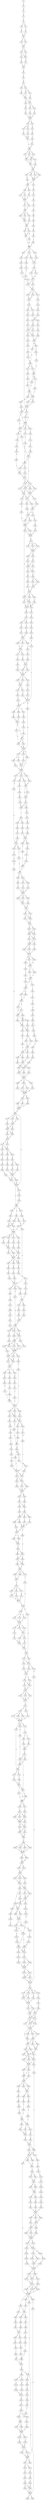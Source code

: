 strict digraph  {
	S0 -> S1 [ label = T ];
	S1 -> S2 [ label = H ];
	S2 -> S3 [ label = S ];
	S3 -> S4 [ label = S ];
	S4 -> S5 [ label = V ];
	S4 -> S6 [ label = T ];
	S5 -> S7 [ label = L ];
	S6 -> S8 [ label = S ];
	S7 -> S9 [ label = G ];
	S8 -> S9 [ label = G ];
	S9 -> S10 [ label = T ];
	S9 -> S11 [ label = G ];
	S10 -> S12 [ label = L ];
	S11 -> S12 [ label = L ];
	S12 -> S13 [ label = A ];
	S12 -> S14 [ label = S ];
	S13 -> S15 [ label = V ];
	S13 -> S16 [ label = I ];
	S14 -> S15 [ label = V ];
	S15 -> S17 [ label = A ];
	S16 -> S18 [ label = G ];
	S17 -> S19 [ label = V ];
	S18 -> S19 [ label = V ];
	S19 -> S20 [ label = P ];
	S20 -> S21 [ label = G ];
	S21 -> S22 [ label = E ];
	S22 -> S23 [ label = I ];
	S22 -> S24 [ label = L ];
	S23 -> S25 [ label = A ];
	S24 -> S26 [ label = R ];
	S24 -> S27 [ label = K ];
	S25 -> S28 [ label = G ];
	S26 -> S29 [ label = A ];
	S27 -> S28 [ label = G ];
	S28 -> S30 [ label = L ];
	S28 -> S31 [ label = Y ];
	S29 -> S31 [ label = Y ];
	S30 -> S32 [ label = W ];
	S31 -> S33 [ label = A ];
	S31 -> S34 [ label = S ];
	S32 -> S35 [ label = E ];
	S33 -> S36 [ label = L ];
	S34 -> S37 [ label = Y ];
	S35 -> S38 [ label = A ];
	S36 -> S38 [ label = A ];
	S37 -> S38 [ label = A ];
	S38 -> S39 [ label = H ];
	S38 -> S40 [ label = Y ];
	S39 -> S41 [ label = Q ];
	S39 -> S42 [ label = R ];
	S40 -> S43 [ label = K ];
	S41 -> S44 [ label = S ];
	S42 -> S45 [ label = R ];
	S43 -> S46 [ label = K ];
	S44 -> S47 [ label = H ];
	S45 -> S47 [ label = H ];
	S46 -> S48 [ label = Y ];
	S47 -> S49 [ label = G ];
	S48 -> S50 [ label = G ];
	S49 -> S51 [ label = K ];
	S49 -> S52 [ label = R ];
	S49 -> S53 [ label = G ];
	S50 -> S49 [ label = G ];
	S51 -> S54 [ label = L ];
	S52 -> S54 [ label = L ];
	S52 -> S55 [ label = D ];
	S53 -> S56 [ label = V ];
	S54 -> S57 [ label = P ];
	S55 -> S58 [ label = T ];
	S56 -> S57 [ label = P ];
	S57 -> S59 [ label = W ];
	S58 -> S59 [ label = W ];
	S59 -> S60 [ label = E ];
	S59 -> S61 [ label = H ];
	S59 -> S62 [ label = I ];
	S59 -> S63 [ label = S ];
	S60 -> S64 [ label = R ];
	S61 -> S65 [ label = K ];
	S62 -> S64 [ label = R ];
	S63 -> S64 [ label = R ];
	S64 -> S66 [ label = L ];
	S64 -> S67 [ label = I ];
	S65 -> S66 [ label = L ];
	S66 -> S68 [ label = F ];
	S66 -> S69 [ label = L ];
	S67 -> S70 [ label = A ];
	S68 -> S71 [ label = Q ];
	S68 -> S72 [ label = V ];
	S69 -> S73 [ label = E ];
	S70 -> S74 [ label = A ];
	S71 -> S75 [ label = P ];
	S72 -> S75 [ label = P ];
	S73 -> S75 [ label = P ];
	S74 -> S76 [ label = A ];
	S75 -> S77 [ label = S ];
	S75 -> S78 [ label = A ];
	S76 -> S79 [ label = V ];
	S77 -> S80 [ label = I ];
	S78 -> S80 [ label = I ];
	S79 -> S81 [ label = V ];
	S80 -> S82 [ label = D ];
	S80 -> S83 [ label = R ];
	S80 -> S84 [ label = E ];
	S81 -> S85 [ label = L ];
	S82 -> S86 [ label = M ];
	S83 -> S86 [ label = M ];
	S84 -> S87 [ label = K ];
	S85 -> S88 [ label = L ];
	S86 -> S89 [ label = A ];
	S87 -> S89 [ label = A ];
	S88 -> S90 [ label = T ];
	S89 -> S91 [ label = E ];
	S89 -> S92 [ label = R ];
	S90 -> S93 [ label = V ];
	S91 -> S94 [ label = N ];
	S92 -> S95 [ label = D ];
	S92 -> S94 [ label = N ];
	S93 -> S96 [ label = A ];
	S94 -> S97 [ label = G ];
	S95 -> S97 [ label = G ];
	S96 -> S98 [ label = V ];
	S97 -> S99 [ label = Y ];
	S97 -> S100 [ label = V ];
	S97 -> S101 [ label = F ];
	S98 -> S97 [ label = G ];
	S99 -> S102 [ label = F ];
	S100 -> S103 [ label = P ];
	S101 -> S104 [ label = V ];
	S101 -> S105 [ label = A ];
	S102 -> S106 [ label = I ];
	S103 -> S107 [ label = V ];
	S104 -> S108 [ label = F ];
	S105 -> S107 [ label = V ];
	S106 -> S109 [ label = N ];
	S107 -> S110 [ label = S ];
	S108 -> S111 [ label = Y ];
	S109 -> S112 [ label = D ];
	S110 -> S113 [ label = R ];
	S110 -> S114 [ label = S ];
	S111 -> S115 [ label = E ];
	S112 -> S116 [ label = A ];
	S113 -> S117 [ label = E ];
	S114 -> S117 [ label = E ];
	S115 -> S118 [ label = L ];
	S116 -> S119 [ label = L ];
	S117 -> S119 [ label = L ];
	S117 -> S120 [ label = F ];
	S118 -> S121 [ label = F ];
	S118 -> S122 [ label = Y ];
	S119 -> S123 [ label = A ];
	S120 -> S123 [ label = A ];
	S121 -> S124 [ label = E ];
	S121 -> S125 [ label = C ];
	S122 -> S126 [ label = G ];
	S122 -> S125 [ label = C ];
	S123 -> S127 [ label = R ];
	S123 -> S128 [ label = E ];
	S123 -> S129 [ label = T ];
	S124 -> S130 [ label = N ];
	S125 -> S131 [ label = W ];
	S125 -> S132 [ label = L ];
	S125 -> S130 [ label = N ];
	S126 -> S125 [ label = C ];
	S127 -> S133 [ label = A ];
	S128 -> S134 [ label = K ];
	S129 -> S134 [ label = K ];
	S130 -> S135 [ label = D ];
	S130 -> S136 [ label = Q ];
	S131 -> S137 [ label = P ];
	S132 -> S138 [ label = E ];
	S133 -> S139 [ label = I ];
	S134 -> S140 [ label = L ];
	S135 -> S141 [ label = D ];
	S136 -> S142 [ label = A ];
	S137 -> S143 [ label = N ];
	S138 -> S144 [ label = P ];
	S139 -> S145 [ label = D ];
	S140 -> S146 [ label = A ];
	S140 -> S147 [ label = Q ];
	S141 -> S148 [ label = G ];
	S141 -> S149 [ label = S ];
	S142 -> S150 [ label = R ];
	S143 -> S148 [ label = G ];
	S144 -> S151 [ label = D ];
	S145 -> S152 [ label = S ];
	S146 -> S153 [ label = K ];
	S147 -> S154 [ label = E ];
	S148 -> S155 [ label = S ];
	S148 -> S156 [ label = T ];
	S149 -> S157 [ label = H ];
	S149 -> S158 [ label = E ];
	S150 -> S159 [ label = D ];
	S151 -> S160 [ label = S ];
	S152 -> S161 [ label = S ];
	S153 -> S162 [ label = I ];
	S154 -> S163 [ label = D ];
	S155 -> S164 [ label = L ];
	S156 -> S165 [ label = V ];
	S157 -> S166 [ label = N ];
	S158 -> S166 [ label = N ];
	S158 -> S167 [ label = G ];
	S159 -> S168 [ label = E ];
	S160 -> S141 [ label = D ];
	S161 -> S169 [ label = Q ];
	S162 -> S170 [ label = D ];
	S163 -> S171 [ label = K ];
	S164 -> S172 [ label = K ];
	S165 -> S172 [ label = K ];
	S166 -> S173 [ label = D ];
	S166 -> S174 [ label = H ];
	S167 -> S173 [ label = D ];
	S167 -> S175 [ label = E ];
	S168 -> S165 [ label = V ];
	S169 -> S176 [ label = D ];
	S169 -> S177 [ label = E ];
	S170 -> S177 [ label = E ];
	S171 -> S178 [ label = S ];
	S172 -> S179 [ label = K ];
	S172 -> S149 [ label = S ];
	S173 -> S180 [ label = L ];
	S173 -> S181 [ label = I ];
	S174 -> S182 [ label = T ];
	S175 -> S183 [ label = V ];
	S176 -> S184 [ label = Y ];
	S177 -> S184 [ label = Y ];
	S177 -> S185 [ label = R ];
	S178 -> S186 [ label = S ];
	S179 -> S187 [ label = S ];
	S179 -> S188 [ label = A ];
	S179 -> S158 [ label = E ];
	S180 -> S189 [ label = I ];
	S181 -> S190 [ label = V ];
	S182 -> S191 [ label = A ];
	S183 -> S190 [ label = V ];
	S184 -> S192 [ label = I ];
	S185 -> S193 [ label = V ];
	S186 -> S192 [ label = I ];
	S187 -> S167 [ label = G ];
	S188 -> S167 [ label = G ];
	S189 -> S194 [ label = R ];
	S190 -> S194 [ label = R ];
	S190 -> S195 [ label = K ];
	S191 -> S196 [ label = P ];
	S192 -> S197 [ label = H ];
	S192 -> S198 [ label = L ];
	S193 -> S199 [ label = K ];
	S194 -> S200 [ label = R ];
	S194 -> S201 [ label = Y ];
	S195 -> S202 [ label = N ];
	S196 -> S203 [ label = L ];
	S196 -> S204 [ label = A ];
	S197 -> S205 [ label = N ];
	S198 -> S206 [ label = K ];
	S199 -> S207 [ label = F ];
	S200 -> S196 [ label = P ];
	S201 -> S196 [ label = P ];
	S202 -> S208 [ label = A ];
	S203 -> S209 [ label = L ];
	S204 -> S209 [ label = L ];
	S204 -> S210 [ label = V ];
	S205 -> S211 [ label = R ];
	S205 -> S212 [ label = D ];
	S206 -> S213 [ label = H ];
	S207 -> S214 [ label = K ];
	S208 -> S215 [ label = K ];
	S209 -> S216 [ label = A ];
	S210 -> S217 [ label = S ];
	S210 -> S218 [ label = D ];
	S211 -> S219 [ label = T ];
	S212 -> S220 [ label = S ];
	S213 -> S220 [ label = S ];
	S214 -> S205 [ label = N ];
	S215 -> S209 [ label = L ];
	S216 -> S221 [ label = Q ];
	S216 -> S222 [ label = R ];
	S216 -> S223 [ label = D ];
	S217 -> S224 [ label = A ];
	S218 -> S224 [ label = A ];
	S218 -> S225 [ label = H ];
	S219 -> S226 [ label = F ];
	S220 -> S227 [ label = E ];
	S220 -> S228 [ label = G ];
	S221 -> S229 [ label = T ];
	S222 -> S229 [ label = T ];
	S223 -> S229 [ label = T ];
	S224 -> S230 [ label = F ];
	S225 -> S231 [ label = W ];
	S226 -> S232 [ label = N ];
	S227 -> S233 [ label = I ];
	S228 -> S234 [ label = L ];
	S229 -> S235 [ label = M ];
	S229 -> S236 [ label = L ];
	S230 -> S237 [ label = Y ];
	S231 -> S238 [ label = N ];
	S232 -> S234 [ label = L ];
	S233 -> S239 [ label = C ];
	S234 -> S240 [ label = W ];
	S234 -> S239 [ label = C ];
	S235 -> S241 [ label = R ];
	S236 -> S242 [ label = E ];
	S237 -> S243 [ label = N ];
	S237 -> S244 [ label = T ];
	S238 -> S245 [ label = S ];
	S239 -> S246 [ label = A ];
	S239 -> S247 [ label = D ];
	S240 -> S248 [ label = P ];
	S241 -> S249 [ label = I ];
	S241 -> S250 [ label = T ];
	S242 -> S250 [ label = T ];
	S243 -> S251 [ label = G ];
	S244 -> S252 [ label = S ];
	S245 -> S253 [ label = E ];
	S246 -> S118 [ label = L ];
	S247 -> S118 [ label = L ];
	S248 -> S254 [ label = I ];
	S249 -> S255 [ label = I ];
	S250 -> S255 [ label = I ];
	S250 -> S256 [ label = V ];
	S251 -> S257 [ label = S ];
	S252 -> S258 [ label = P ];
	S253 -> S259 [ label = K ];
	S254 -> S121 [ label = F ];
	S255 -> S260 [ label = A ];
	S256 -> S261 [ label = K ];
	S257 -> S262 [ label = L ];
	S258 -> S262 [ label = L ];
	S259 -> S263 [ label = K ];
	S260 -> S264 [ label = K ];
	S260 -> S265 [ label = R ];
	S261 -> S266 [ label = N ];
	S262 -> S267 [ label = T ];
	S262 -> S268 [ label = A ];
	S262 -> S269 [ label = V ];
	S263 -> S270 [ label = E ];
	S264 -> S271 [ label = E ];
	S265 -> S271 [ label = E ];
	S266 -> S272 [ label = H ];
	S267 -> S273 [ label = D ];
	S268 -> S274 [ label = T ];
	S269 -> S273 [ label = D ];
	S270 -> S275 [ label = G ];
	S271 -> S276 [ label = G ];
	S272 -> S276 [ label = G ];
	S273 -> S277 [ label = K ];
	S273 -> S278 [ label = A ];
	S274 -> S279 [ label = L ];
	S275 -> S280 [ label = G ];
	S275 -> S281 [ label = H ];
	S276 -> S210 [ label = V ];
	S276 -> S282 [ label = E ];
	S276 -> S283 [ label = A ];
	S277 -> S284 [ label = I ];
	S278 -> S285 [ label = F ];
	S279 -> S286 [ label = L ];
	S280 -> S287 [ label = D ];
	S280 -> S288 [ label = V ];
	S280 -> S289 [ label = E ];
	S281 -> S290 [ label = D ];
	S282 -> S218 [ label = D ];
	S283 -> S291 [ label = E ];
	S284 -> S292 [ label = I ];
	S285 -> S293 [ label = V ];
	S286 -> S293 [ label = V ];
	S287 -> S294 [ label = N ];
	S288 -> S295 [ label = L ];
	S289 -> S296 [ label = V ];
	S290 -> S297 [ label = L ];
	S290 -> S298 [ label = H ];
	S290 -> S299 [ label = F ];
	S291 -> S224 [ label = A ];
	S292 -> S300 [ label = N ];
	S293 -> S301 [ label = E ];
	S293 -> S302 [ label = H ];
	S294 -> S303 [ label = I ];
	S295 -> S304 [ label = S ];
	S296 -> S304 [ label = S ];
	S297 -> S305 [ label = W ];
	S297 -> S306 [ label = R ];
	S298 -> S307 [ label = Y ];
	S299 -> S308 [ label = A ];
	S300 -> S309 [ label = D ];
	S301 -> S309 [ label = D ];
	S302 -> S309 [ label = D ];
	S303 -> S310 [ label = I ];
	S304 -> S311 [ label = L ];
	S304 -> S312 [ label = A ];
	S305 -> S313 [ label = N ];
	S306 -> S314 [ label = S ];
	S307 -> S315 [ label = K ];
	S307 -> S316 [ label = H ];
	S307 -> S317 [ label = H ];
	S308 -> S313 [ label = N ];
	S309 -> S318 [ label = L ];
	S309 -> S319 [ label = V ];
	S309 -> S320 [ label = I ];
	S310 -> S321 [ label = T ];
	S311 -> S322 [ label = E ];
	S312 -> S322 [ label = E ];
	S312 -> S323 [ label = A ];
	S313 -> S307 [ label = Y ];
	S314 -> S307 [ label = Y ];
	S315 -> S324 [ label = P ];
	S315 -> S325 [ label = V ];
	S316 -> S326 [ label = A ];
	S317 -> S327 [ label = D ];
	S318 -> S328 [ label = N ];
	S319 -> S329 [ label = R ];
	S320 -> S328 [ label = N ];
	S321 -> S312 [ label = A ];
	S322 -> S290 [ label = D ];
	S323 -> S290 [ label = D ];
	S324 -> S330 [ label = E ];
	S325 -> S331 [ label = K ];
	S326 -> S330 [ label = E ];
	S327 -> S332 [ label = E ];
	S328 -> S333 [ label = E ];
	S328 -> S334 [ label = F ];
	S329 -> S335 [ label = A ];
	S330 -> S336 [ label = V ];
	S330 -> S337 [ label = I ];
	S331 -> S338 [ label = E ];
	S332 -> S339 [ label = G ];
	S333 -> S340 [ label = G ];
	S334 -> S341 [ label = N ];
	S335 -> S342 [ label = K ];
	S336 -> S343 [ label = K ];
	S337 -> S336 [ label = V ];
	S338 -> S344 [ label = R ];
	S339 -> S345 [ label = K ];
	S339 -> S346 [ label = D ];
	S340 -> S347 [ label = F ];
	S341 -> S275 [ label = G ];
	S342 -> S275 [ label = G ];
	S343 -> S348 [ label = P ];
	S343 -> S349 [ label = P ];
	S344 -> S350 [ label = T ];
	S345 -> S351 [ label = Y ];
	S346 -> S352 [ label = H ];
	S347 -> S280 [ label = G ];
	S348 -> S353 [ label = A ];
	S349 -> S354 [ label = L ];
	S350 -> S349 [ label = P ];
	S351 -> S355 [ label = T ];
	S352 -> S356 [ label = H ];
	S353 -> S357 [ label = I ];
	S354 -> S358 [ label = I ];
	S354 -> S359 [ label = K ];
	S355 -> S360 [ label = V ];
	S355 -> S361 [ label = L ];
	S356 -> S362 [ label = H ];
	S357 -> S363 [ label = N ];
	S358 -> S364 [ label = F ];
	S359 -> S365 [ label = V ];
	S360 -> S366 [ label = F ];
	S361 -> S367 [ label = V ];
	S361 -> S368 [ label = I ];
	S362 -> S369 [ label = E ];
	S363 -> S370 [ label = I ];
	S364 -> S371 [ label = P ];
	S365 -> S372 [ label = A ];
	S366 -> S373 [ label = S ];
	S367 -> S374 [ label = T ];
	S368 -> S375 [ label = V ];
	S369 -> S376 [ label = A ];
	S369 -> S377 [ label = V ];
	S369 -> S378 [ label = D ];
	S369 -> S379 [ label = S ];
	S370 -> S380 [ label = T ];
	S371 -> S381 [ label = V ];
	S372 -> S382 [ label = L ];
	S373 -> S383 [ label = P ];
	S374 -> S383 [ label = P ];
	S375 -> S383 [ label = P ];
	S376 -> S384 [ label = F ];
	S377 -> S385 [ label = L ];
	S378 -> S386 [ label = P ];
	S378 -> S387 [ label = E ];
	S379 -> S384 [ label = F ];
	S380 -> S382 [ label = L ];
	S381 -> S339 [ label = G ];
	S382 -> S388 [ label = D ];
	S382 -> S389 [ label = A ];
	S383 -> S390 [ label = G ];
	S383 -> S391 [ label = A ];
	S383 -> S392 [ label = P ];
	S384 -> S393 [ label = R ];
	S384 -> S394 [ label = K ];
	S385 -> S394 [ label = K ];
	S386 -> S395 [ label = R ];
	S386 -> S396 [ label = E ];
	S386 -> S397 [ label = D ];
	S387 -> S398 [ label = E ];
	S388 -> S399 [ label = N ];
	S389 -> S400 [ label = N ];
	S390 -> S401 [ label = P ];
	S391 -> S401 [ label = P ];
	S392 -> S402 [ label = L ];
	S393 -> S403 [ label = F ];
	S394 -> S403 [ label = F ];
	S394 -> S404 [ label = H ];
	S395 -> S405 [ label = N ];
	S396 -> S406 [ label = F ];
	S396 -> S407 [ label = H ];
	S397 -> S408 [ label = F ];
	S398 -> S409 [ label = S ];
	S399 -> S410 [ label = L ];
	S400 -> S411 [ label = S ];
	S401 -> S412 [ label = P ];
	S402 -> S412 [ label = P ];
	S403 -> S413 [ label = A ];
	S404 -> S413 [ label = A ];
	S405 -> S414 [ label = N ];
	S406 -> S415 [ label = E ];
	S407 -> S416 [ label = H ];
	S408 -> S417 [ label = A ];
	S409 -> S386 [ label = P ];
	S410 -> S355 [ label = T ];
	S411 -> S418 [ label = G ];
	S412 -> S419 [ label = G ];
	S412 -> S420 [ label = S ];
	S413 -> S421 [ label = F ];
	S413 -> S422 [ label = Y ];
	S414 -> S423 [ label = P ];
	S414 -> S415 [ label = E ];
	S415 -> S424 [ label = N ];
	S416 -> S425 [ label = S ];
	S417 -> S426 [ label = R ];
	S418 -> S410 [ label = L ];
	S419 -> S427 [ label = S ];
	S419 -> S428 [ label = G ];
	S420 -> S428 [ label = G ];
	S421 -> S429 [ label = A ];
	S421 -> S430 [ label = G ];
	S422 -> S429 [ label = A ];
	S423 -> S424 [ label = N ];
	S424 -> S431 [ label = V ];
	S424 -> S432 [ label = I ];
	S424 -> S433 [ label = M ];
	S424 -> S434 [ label = A ];
	S425 -> S435 [ label = P ];
	S425 -> S436 [ label = H ];
	S425 -> S437 [ label = Q ];
	S426 -> S424 [ label = N ];
	S427 -> S438 [ label = G ];
	S428 -> S438 [ label = G ];
	S429 -> S439 [ label = K ];
	S429 -> S440 [ label = Q ];
	S430 -> S441 [ label = H ];
	S431 -> S442 [ label = T ];
	S432 -> S443 [ label = M ];
	S433 -> S444 [ label = A ];
	S434 -> S445 [ label = N ];
	S435 -> S446 [ label = A ];
	S436 -> S447 [ label = S ];
	S437 -> S448 [ label = S ];
	S438 -> S449 [ label = P ];
	S438 -> S450 [ label = A ];
	S439 -> S451 [ label = R ];
	S440 -> S452 [ label = H ];
	S441 -> S453 [ label = A ];
	S442 -> S454 [ label = K ];
	S443 -> S455 [ label = E ];
	S444 -> S456 [ label = Q ];
	S445 -> S456 [ label = Q ];
	S446 -> S457 [ label = Y ];
	S447 -> S458 [ label = R ];
	S448 -> S459 [ label = G ];
	S449 -> S460 [ label = V ];
	S449 -> S461 [ label = I ];
	S450 -> S460 [ label = V ];
	S450 -> S461 [ label = I ];
	S451 -> S462 [ label = T ];
	S451 -> S463 [ label = S ];
	S452 -> S464 [ label = R ];
	S453 -> S465 [ label = A ];
	S454 -> S466 [ label = L ];
	S455 -> S466 [ label = L ];
	S456 -> S467 [ label = K ];
	S456 -> S468 [ label = A ];
	S457 -> S469 [ label = A ];
	S457 -> S470 [ label = G ];
	S458 -> S471 [ label = L ];
	S458 -> S472 [ label = R ];
	S458 -> S473 [ label = E ];
	S459 -> S474 [ label = I ];
	S460 -> S475 [ label = L ];
	S460 -> S476 [ label = M ];
	S461 -> S475 [ label = L ];
	S462 -> S477 [ label = D ];
	S463 -> S478 [ label = N ];
	S464 -> S479 [ label = E ];
	S465 -> S480 [ label = H ];
	S466 -> S481 [ label = V ];
	S466 -> S482 [ label = A ];
	S467 -> S481 [ label = V ];
	S468 -> S481 [ label = V ];
	S469 -> S483 [ label = D ];
	S470 -> S484 [ label = E ];
	S471 -> S485 [ label = K ];
	S472 -> S486 [ label = L ];
	S472 -> S485 [ label = K ];
	S473 -> S487 [ label = G ];
	S474 -> S488 [ label = L ];
	S475 -> S489 [ label = S ];
	S475 -> S490 [ label = T ];
	S476 -> S489 [ label = S ];
	S477 -> S491 [ label = L ];
	S478 -> S491 [ label = L ];
	S479 -> S491 [ label = L ];
	S480 -> S492 [ label = F ];
	S481 -> S493 [ label = K ];
	S481 -> S494 [ label = Q ];
	S481 -> S495 [ label = T ];
	S482 -> S493 [ label = K ];
	S483 -> S496 [ label = D ];
	S484 -> S497 [ label = K ];
	S485 -> S498 [ label = I ];
	S485 -> S499 [ label = V ];
	S486 -> S498 [ label = I ];
	S487 -> S500 [ label = T ];
	S488 -> S501 [ label = N ];
	S489 -> S502 [ label = L ];
	S489 -> S503 [ label = I ];
	S490 -> S504 [ label = S ];
	S491 -> S505 [ label = A ];
	S491 -> S506 [ label = G ];
	S492 -> S506 [ label = G ];
	S493 -> S507 [ label = N ];
	S494 -> S508 [ label = E ];
	S495 -> S509 [ label = D ];
	S496 -> S510 [ label = L ];
	S497 -> S510 [ label = L ];
	S498 -> S511 [ label = N ];
	S498 -> S512 [ label = S ];
	S498 -> S513 [ label = Q ];
	S499 -> S514 [ label = L ];
	S500 -> S515 [ label = D ];
	S501 -> S516 [ label = I ];
	S502 -> S517 [ label = I ];
	S503 -> S517 [ label = I ];
	S504 -> S517 [ label = I ];
	S505 -> S378 [ label = D ];
	S506 -> S378 [ label = D ];
	S507 -> S518 [ label = M ];
	S508 -> S519 [ label = L ];
	S509 -> S520 [ label = T ];
	S510 -> S458 [ label = R ];
	S511 -> S521 [ label = D ];
	S512 -> S521 [ label = D ];
	S513 -> S522 [ label = H ];
	S514 -> S521 [ label = D ];
	S515 -> S521 [ label = D ];
	S516 -> S523 [ label = T ];
	S517 -> S524 [ label = L ];
	S517 -> S525 [ label = V ];
	S517 -> S526 [ label = M ];
	S518 -> S527 [ label = T ];
	S519 -> S528 [ label = M ];
	S520 -> S529 [ label = L ];
	S521 -> S530 [ label = D ];
	S521 -> S531 [ label = E ];
	S521 -> S532 [ label = S ];
	S522 -> S530 [ label = D ];
	S523 -> S472 [ label = R ];
	S524 -> S533 [ label = N ];
	S525 -> S533 [ label = N ];
	S526 -> S534 [ label = L ];
	S527 -> S535 [ label = A ];
	S528 -> S425 [ label = S ];
	S529 -> S425 [ label = S ];
	S530 -> S536 [ label = H ];
	S530 -> S537 [ label = R ];
	S531 -> S536 [ label = H ];
	S532 -> S538 [ label = G ];
	S533 -> S539 [ label = I ];
	S533 -> S540 [ label = A ];
	S534 -> S541 [ label = V ];
	S535 -> S542 [ label = D ];
	S536 -> S543 [ label = T ];
	S537 -> S543 [ label = T ];
	S538 -> S544 [ label = E ];
	S539 -> S545 [ label = L ];
	S540 -> S545 [ label = L ];
	S541 -> S546 [ label = M ];
	S542 -> S547 [ label = W ];
	S543 -> S548 [ label = W ];
	S543 -> S549 [ label = H ];
	S543 -> S550 [ label = F ];
	S544 -> S551 [ label = Y ];
	S545 -> S552 [ label = D ];
	S545 -> S553 [ label = S ];
	S546 -> S552 [ label = D ];
	S547 -> S457 [ label = Y ];
	S548 -> S554 [ label = P ];
	S549 -> S555 [ label = E ];
	S550 -> S556 [ label = T ];
	S551 -> S557 [ label = G ];
	S551 -> S558 [ label = T ];
	S551 -> S559 [ label = E ];
	S552 -> S560 [ label = G ];
	S552 -> S561 [ label = S ];
	S553 -> S562 [ label = A ];
	S554 -> S563 [ label = V ];
	S555 -> S564 [ label = R ];
	S556 -> S565 [ label = D ];
	S557 -> S566 [ label = P ];
	S557 -> S567 [ label = A ];
	S558 -> S566 [ label = P ];
	S559 -> S568 [ label = H ];
	S560 -> S569 [ label = Y ];
	S561 -> S569 [ label = Y ];
	S562 -> S570 [ label = F ];
	S563 -> S571 [ label = D ];
	S564 -> S572 [ label = S ];
	S565 -> S573 [ label = T ];
	S566 -> S574 [ label = D ];
	S566 -> S575 [ label = T ];
	S567 -> S576 [ label = A ];
	S568 -> S574 [ label = D ];
	S569 -> S577 [ label = N ];
	S569 -> S578 [ label = D ];
	S570 -> S579 [ label = H ];
	S571 -> S580 [ label = Y ];
	S572 -> S581 [ label = F ];
	S573 -> S582 [ label = I ];
	S574 -> S583 [ label = W ];
	S574 -> S584 [ label = H ];
	S575 -> S585 [ label = E ];
	S576 -> S586 [ label = E ];
	S577 -> S587 [ label = F ];
	S577 -> S588 [ label = I ];
	S578 -> S587 [ label = F ];
	S579 -> S589 [ label = M ];
	S580 -> S551 [ label = Y ];
	S581 -> S551 [ label = Y ];
	S582 -> S580 [ label = Y ];
	S583 -> S590 [ label = S ];
	S584 -> S591 [ label = H ];
	S585 -> S592 [ label = P ];
	S586 -> S593 [ label = H ];
	S587 -> S594 [ label = S ];
	S587 -> S595 [ label = I ];
	S588 -> S596 [ label = N ];
	S589 -> S597 [ label = Q ];
	S590 -> S598 [ label = V ];
	S591 -> S599 [ label = H ];
	S592 -> S600 [ label = D ];
	S593 -> S601 [ label = N ];
	S594 -> S602 [ label = S ];
	S595 -> S603 [ label = P ];
	S596 -> S603 [ label = P ];
	S597 -> S604 [ label = R ];
	S598 -> S592 [ label = P ];
	S599 -> S605 [ label = S ];
	S600 -> S606 [ label = D ];
	S600 -> S607 [ label = K ];
	S601 -> S608 [ label = S ];
	S602 -> S609 [ label = E ];
	S603 -> S609 [ label = E ];
	S603 -> S610 [ label = Q ];
	S604 -> S611 [ label = R ];
	S605 -> S612 [ label = G ];
	S605 -> S613 [ label = S ];
	S606 -> S605 [ label = S ];
	S607 -> S614 [ label = P ];
	S608 -> S615 [ label = N ];
	S609 -> S616 [ label = S ];
	S610 -> S617 [ label = L ];
	S611 -> S618 [ label = E ];
	S612 -> S619 [ label = T ];
	S613 -> S620 [ label = M ];
	S613 -> S619 [ label = T ];
	S614 -> S621 [ label = H ];
	S615 -> S622 [ label = T ];
	S616 -> S623 [ label = I ];
	S616 -> S624 [ label = L ];
	S617 -> S625 [ label = F ];
	S618 -> S626 [ label = M ];
	S619 -> S627 [ label = A ];
	S619 -> S628 [ label = S ];
	S620 -> S629 [ label = Y ];
	S621 -> S630 [ label = Y ];
	S622 -> S631 [ label = H ];
	S623 -> S632 [ label = S ];
	S624 -> S632 [ label = S ];
	S625 -> S633 [ label = K ];
	S626 -> S634 [ label = Q ];
	S627 -> S635 [ label = H ];
	S628 -> S635 [ label = H ];
	S629 -> S635 [ label = H ];
	S630 -> S612 [ label = G ];
	S631 -> S636 [ label = T ];
	S632 -> S637 [ label = E ];
	S632 -> S633 [ label = K ];
	S633 -> S638 [ label = N ];
	S633 -> S639 [ label = S ];
	S634 -> S640 [ label = D ];
	S635 -> S641 [ label = L ];
	S635 -> S642 [ label = H ];
	S636 -> S605 [ label = S ];
	S637 -> S643 [ label = K ];
	S638 -> S644 [ label = K ];
	S639 -> S645 [ label = N ];
	S640 -> S646 [ label = T ];
	S641 -> S647 [ label = S ];
	S642 -> S648 [ label = G ];
	S643 -> S645 [ label = N ];
	S644 -> S649 [ label = R ];
	S645 -> S650 [ label = K ];
	S645 -> S651 [ label = N ];
	S646 -> S652 [ label = E ];
	S647 -> S653 [ label = L ];
	S647 -> S654 [ label = V ];
	S648 -> S654 [ label = V ];
	S649 -> S655 [ label = V ];
	S649 -> S656 [ label = A ];
	S650 -> S655 [ label = V ];
	S651 -> S657 [ label = S ];
	S652 -> S658 [ label = G ];
	S653 -> S659 [ label = V ];
	S654 -> S660 [ label = L ];
	S655 -> S661 [ label = L ];
	S656 -> S661 [ label = L ];
	S657 -> S661 [ label = L ];
	S658 -> S649 [ label = R ];
	S659 -> S662 [ label = A ];
	S660 -> S662 [ label = A ];
	S660 -> S663 [ label = I ];
	S660 -> S664 [ label = S ];
	S661 -> S665 [ label = T ];
	S661 -> S666 [ label = D ];
	S661 -> S667 [ label = Y ];
	S662 -> S668 [ label = S ];
	S662 -> S669 [ label = E ];
	S663 -> S670 [ label = T ];
	S664 -> S671 [ label = P ];
	S665 -> S672 [ label = Y ];
	S665 -> S673 [ label = I ];
	S666 -> S674 [ label = F ];
	S667 -> S675 [ label = W ];
	S668 -> S676 [ label = N ];
	S669 -> S677 [ label = D ];
	S670 -> S677 [ label = D ];
	S671 -> S677 [ label = D ];
	S672 -> S678 [ label = H ];
	S673 -> S678 [ label = H ];
	S674 -> S678 [ label = H ];
	S675 -> S678 [ label = H ];
	S676 -> S679 [ label = G ];
	S677 -> S679 [ label = G ];
	S677 -> S680 [ label = S ];
	S678 -> S681 [ label = R ];
	S678 -> S682 [ label = H ];
	S679 -> S683 [ label = D ];
	S679 -> S684 [ label = G ];
	S680 -> S685 [ label = A ];
	S681 -> S686 [ label = I ];
	S681 -> S687 [ label = T ];
	S682 -> S688 [ label = M ];
	S683 -> S689 [ label = A ];
	S684 -> S689 [ label = A ];
	S685 -> S690 [ label = L ];
	S685 -> S691 [ label = V ];
	S686 -> S692 [ label = V ];
	S687 -> S692 [ label = V ];
	S688 -> S692 [ label = V ];
	S689 -> S693 [ label = V ];
	S690 -> S694 [ label = T ];
	S691 -> S694 [ label = T ];
	S691 -> S695 [ label = C ];
	S692 -> S369 [ label = E ];
	S693 -> S685 [ label = A ];
	S693 -> S696 [ label = S ];
	S694 -> S697 [ label = S ];
	S695 -> S697 [ label = S ];
	S696 -> S691 [ label = V ];
	S697 -> S698 [ label = T ];
	S697 -> S699 [ label = S ];
	S697 -> S700 [ label = E ];
	S698 -> S701 [ label = I ];
	S699 -> S701 [ label = I ];
	S700 -> S702 [ label = V ];
	S701 -> S703 [ label = N ];
	S702 -> S704 [ label = G ];
	S703 -> S705 [ label = L ];
	S703 -> S706 [ label = F ];
	S703 -> S707 [ label = Y ];
	S704 -> S708 [ label = S ];
	S704 -> S709 [ label = R ];
	S705 -> S710 [ label = F ];
	S705 -> S711 [ label = Y ];
	S706 -> S711 [ label = Y ];
	S707 -> S712 [ label = H ];
	S708 -> S713 [ label = K ];
	S708 -> S714 [ label = Q ];
	S708 -> S715 [ label = F ];
	S709 -> S716 [ label = G ];
	S710 -> S717 [ label = F ];
	S711 -> S717 [ label = F ];
	S712 -> S717 [ label = F ];
	S713 -> S718 [ label = V ];
	S714 -> S718 [ label = V ];
	S715 -> S718 [ label = V ];
	S716 -> S719 [ label = I ];
	S716 -> S720 [ label = V ];
	S717 -> S704 [ label = G ];
	S718 -> S721 [ label = R ];
	S718 -> S722 [ label = V ];
	S718 -> S723 [ label = F ];
	S719 -> S724 [ label = L ];
	S719 -> S725 [ label = I ];
	S720 -> S724 [ label = L ];
	S721 -> S726 [ label = G ];
	S722 -> S727 [ label = S ];
	S723 -> S727 [ label = S ];
	S724 -> S728 [ label = F ];
	S724 -> S729 [ label = V ];
	S725 -> S730 [ label = L ];
	S726 -> S731 [ label = R ];
	S727 -> S732 [ label = N ];
	S727 -> S733 [ label = S ];
	S728 -> S734 [ label = N ];
	S729 -> S735 [ label = D ];
	S730 -> S734 [ label = N ];
	S731 -> S736 [ label = S ];
	S732 -> S737 [ label = R ];
	S733 -> S736 [ label = S ];
	S734 -> S738 [ label = N ];
	S734 -> S739 [ label = D ];
	S735 -> S740 [ label = G ];
	S736 -> S741 [ label = T ];
	S737 -> S741 [ label = T ];
	S738 -> S742 [ label = Q ];
	S738 -> S743 [ label = E ];
	S739 -> S742 [ label = Q ];
	S740 -> S744 [ label = G ];
	S741 -> S716 [ label = G ];
	S742 -> S745 [ label = M ];
	S743 -> S745 [ label = M ];
	S744 -> S746 [ label = T ];
	S744 -> S747 [ label = S ];
	S744 -> S748 [ label = N ];
	S744 -> S749 [ label = K ];
	S745 -> S750 [ label = D ];
	S745 -> S751 [ label = S ];
	S745 -> S752 [ label = G ];
	S746 -> S753 [ label = I ];
	S746 -> S754 [ label = K ];
	S747 -> S754 [ label = K ];
	S748 -> S755 [ label = V ];
	S749 -> S756 [ label = H ];
	S750 -> S757 [ label = D ];
	S751 -> S757 [ label = D ];
	S752 -> S757 [ label = D ];
	S753 -> S758 [ label = I ];
	S754 -> S758 [ label = I ];
	S755 -> S759 [ label = V ];
	S756 -> S758 [ label = I ];
	S757 -> S760 [ label = F ];
	S758 -> S761 [ label = T ];
	S758 -> S762 [ label = P ];
	S759 -> S763 [ label = D ];
	S760 -> S764 [ label = S ];
	S760 -> S765 [ label = T ];
	S761 -> S766 [ label = T ];
	S761 -> S767 [ label = A ];
	S762 -> S766 [ label = T ];
	S763 -> S767 [ label = A ];
	S764 -> S768 [ label = A ];
	S764 -> S769 [ label = S ];
	S764 -> S770 [ label = C ];
	S765 -> S771 [ label = T ];
	S766 -> S772 [ label = A ];
	S766 -> S773 [ label = G ];
	S767 -> S772 [ label = A ];
	S767 -> S773 [ label = G ];
	S768 -> S774 [ label = P ];
	S769 -> S774 [ label = P ];
	S770 -> S774 [ label = P ];
	S771 -> S774 [ label = P ];
	S772 -> S775 [ label = T ];
	S772 -> S776 [ label = I ];
	S772 -> S777 [ label = V ];
	S773 -> S775 [ label = T ];
	S773 -> S776 [ label = I ];
	S774 -> S778 [ label = N ];
	S774 -> S779 [ label = Q ];
	S774 -> S780 [ label = G ];
	S775 -> S781 [ label = A ];
	S776 -> S781 [ label = A ];
	S777 -> S781 [ label = A ];
	S778 -> S782 [ label = I ];
	S779 -> S783 [ label = P ];
	S780 -> S784 [ label = M ];
	S781 -> S785 [ label = L ];
	S781 -> S786 [ label = Q ];
	S781 -> S787 [ label = S ];
	S781 -> S788 [ label = I ];
	S782 -> S789 [ label = S ];
	S782 -> S790 [ label = T ];
	S783 -> S791 [ label = P ];
	S783 -> S792 [ label = G ];
	S784 -> S793 [ label = G ];
	S785 -> S794 [ label = V ];
	S786 -> S794 [ label = V ];
	S787 -> S795 [ label = L ];
	S788 -> S787 [ label = S ];
	S789 -> S796 [ label = S ];
	S790 -> S797 [ label = N ];
	S791 -> S798 [ label = S ];
	S792 -> S799 [ label = K ];
	S793 -> S800 [ label = V ];
	S793 -> S801 [ label = A ];
	S794 -> S802 [ label = V ];
	S794 -> S803 [ label = A ];
	S794 -> S795 [ label = L ];
	S795 -> S804 [ label = A ];
	S795 -> S805 [ label = L ];
	S796 -> S806 [ label = A ];
	S797 -> S806 [ label = A ];
	S798 -> S807 [ label = P ];
	S799 -> S807 [ label = P ];
	S800 -> S783 [ label = P ];
	S801 -> S808 [ label = N ];
	S801 -> S809 [ label = F ];
	S802 -> S810 [ label = M ];
	S803 -> S810 [ label = M ];
	S804 -> S811 [ label = N ];
	S805 -> S812 [ label = C ];
	S805 -> S813 [ label = E ];
	S806 -> S814 [ label = F ];
	S807 -> S801 [ label = A ];
	S807 -> S815 [ label = S ];
	S808 -> S816 [ label = F ];
	S808 -> S817 [ label = M ];
	S809 -> S808 [ label = N ];
	S810 -> S811 [ label = N ];
	S811 -> S818 [ label = S ];
	S811 -> S819 [ label = V ];
	S812 -> S820 [ label = L ];
	S813 -> S820 [ label = L ];
	S814 -> S821 [ label = D ];
	S814 -> S793 [ label = G ];
	S815 -> S808 [ label = N ];
	S816 -> S822 [ label = I ];
	S817 -> S823 [ label = V ];
	S818 -> S824 [ label = L ];
	S819 -> S824 [ label = L ];
	S820 -> S825 [ label = G ];
	S820 -> S824 [ label = L ];
	S821 -> S800 [ label = V ];
	S822 -> S826 [ label = Q ];
	S822 -> S827 [ label = Y ];
	S822 -> S828 [ label = E ];
	S823 -> S828 [ label = E ];
	S824 -> S829 [ label = W ];
	S824 -> S830 [ label = Y ];
	S825 -> S831 [ label = V ];
	S826 -> S832 [ label = P ];
	S827 -> S832 [ label = P ];
	S828 -> S832 [ label = P ];
	S828 -> S833 [ label = A ];
	S829 -> S834 [ label = F ];
	S829 -> S835 [ label = L ];
	S830 -> S834 [ label = F ];
	S831 -> S836 [ label = V ];
	S832 -> S837 [ label = G ];
	S832 -> S838 [ label = W ];
	S833 -> S837 [ label = G ];
	S834 -> S839 [ label = G ];
	S835 -> S839 [ label = G ];
	S836 -> S840 [ label = H ];
	S837 -> S841 [ label = N ];
	S837 -> S842 [ label = K ];
	S838 -> S842 [ label = K ];
	S839 -> S843 [ label = F ];
	S839 -> S844 [ label = Y ];
	S839 -> S845 [ label = T ];
	S840 -> S846 [ label = D ];
	S840 -> S847 [ label = P ];
	S840 -> S848 [ label = N ];
	S841 -> S849 [ label = R ];
	S842 -> S849 [ label = R ];
	S843 -> S850 [ label = D ];
	S844 -> S850 [ label = D ];
	S845 -> S851 [ label = S ];
	S846 -> S852 [ label = Q ];
	S847 -> S853 [ label = H ];
	S848 -> S852 [ label = Q ];
	S849 -> S854 [ label = P ];
	S850 -> S855 [ label = V ];
	S850 -> S856 [ label = L ];
	S851 -> S857 [ label = D ];
	S852 -> S858 [ label = L ];
	S853 -> S859 [ label = A ];
	S853 -> S860 [ label = V ];
	S853 -> S861 [ label = T ];
	S853 -> S862 [ label = N ];
	S854 -> S863 [ label = F ];
	S854 -> S864 [ label = L ];
	S854 -> S865 [ label = I ];
	S854 -> S866 [ label = Q ];
	S855 -> S867 [ label = G ];
	S856 -> S868 [ label = P ];
	S857 -> S869 [ label = F ];
	S858 -> S870 [ label = M ];
	S858 -> S871 [ label = F ];
	S859 -> S872 [ label = I ];
	S859 -> S873 [ label = T ];
	S860 -> S874 [ label = F ];
	S861 -> S875 [ label = A ];
	S862 -> S876 [ label = V ];
	S863 -> S877 [ label = S ];
	S864 -> S877 [ label = S ];
	S865 -> S877 [ label = S ];
	S866 -> S877 [ label = S ];
	S867 -> S878 [ label = T ];
	S868 -> S879 [ label = N ];
	S869 -> S880 [ label = D ];
	S870 -> S881 [ label = P ];
	S871 -> S881 [ label = P ];
	S872 -> S882 [ label = N ];
	S873 -> S883 [ label = R ];
	S873 -> S884 [ label = Q ];
	S874 -> S873 [ label = T ];
	S875 -> S885 [ label = I ];
	S875 -> S886 [ label = G ];
	S876 -> S887 [ label = R ];
	S877 -> S888 [ label = S ];
	S877 -> S889 [ label = F ];
	S878 -> S890 [ label = S ];
	S879 -> S891 [ label = A ];
	S880 -> S892 [ label = E ];
	S881 -> S893 [ label = N ];
	S881 -> S894 [ label = D ];
	S882 -> S895 [ label = K ];
	S883 -> S896 [ label = I ];
	S884 -> S897 [ label = T ];
	S885 -> S898 [ label = W ];
	S886 -> S899 [ label = Y ];
	S886 -> S900 [ label = V ];
	S887 -> S901 [ label = K ];
	S887 -> S902 [ label = M ];
	S888 -> S903 [ label = M ];
	S889 -> S903 [ label = M ];
	S890 -> S904 [ label = V ];
	S891 -> S904 [ label = V ];
	S891 -> S905 [ label = I ];
	S892 -> S891 [ label = A ];
	S893 -> S906 [ label = V ];
	S894 -> S906 [ label = V ];
	S895 -> S907 [ label = M ];
	S896 -> S908 [ label = T ];
	S897 -> S909 [ label = F ];
	S898 -> S910 [ label = R ];
	S901 -> S912 [ label = G ];
	S901 -> S913 [ label = Y ];
	S903 -> S914 [ label = T ];
	S903 -> S915 [ label = S ];
	S904 -> S916 [ label = E ];
	S904 -> S917 [ label = C ];
	S905 -> S918 [ label = R ];
	S906 -> S919 [ label = T ];
	S906 -> S920 [ label = I ];
	S907 -> S921 [ label = S ];
	S908 -> S921 [ label = S ];
	S909 -> S922 [ label = P ];
	S910 -> S923 [ label = E ];
	S912 -> S924 [ label = G ];
	S913 -> S925 [ label = S ];
	S914 -> S926 [ label = P ];
	S915 -> S926 [ label = P ];
	S916 -> S927 [ label = M ];
	S917 -> S928 [ label = Q ];
	S918 -> S928 [ label = Q ];
	S919 -> S929 [ label = D ];
	S920 -> S930 [ label = N ];
	S921 -> S931 [ label = F ];
	S921 -> S932 [ label = S ];
	S922 -> S933 [ label = S ];
	S923 -> S934 [ label = G ];
	S924 -> S935 [ label = Y ];
	S925 -> S936 [ label = M ];
	S926 -> S937 [ label = T ];
	S926 -> S938 [ label = S ];
	S926 -> S939 [ label = C ];
	S927 -> S940 [ label = K ];
	S928 -> S941 [ label = P ];
	S929 -> S942 [ label = C ];
	S930 -> S943 [ label = Y ];
	S931 -> S944 [ label = S ];
	S932 -> S945 [ label = A ];
	S933 -> S946 [ label = V ];
	S934 -> S947 [ label = R ];
	S935 -> S948 [ label = P ];
	S936 -> S949 [ label = A ];
	S937 -> S950 [ label = V ];
	S938 -> S951 [ label = L ];
	S939 -> S950 [ label = V ];
	S940 -> S952 [ label = R ];
	S941 -> S952 [ label = R ];
	S942 -> S953 [ label = E ];
	S943 -> S953 [ label = E ];
	S944 -> S954 [ label = Y ];
	S945 -> S955 [ label = G ];
	S946 -> S956 [ label = G ];
	S947 -> S957 [ label = A ];
	S948 -> S958 [ label = D ];
	S948 -> S959 [ label = Y ];
	S949 -> S958 [ label = D ];
	S950 -> S960 [ label = I ];
	S950 -> S961 [ label = L ];
	S951 -> S961 [ label = L ];
	S952 -> S836 [ label = V ];
	S952 -> S962 [ label = L ];
	S953 -> S963 [ label = Q ];
	S953 -> S964 [ label = T ];
	S953 -> S965 [ label = A ];
	S954 -> S966 [ label = T ];
	S955 -> S967 [ label = S ];
	S956 -> S968 [ label = V ];
	S957 -> S969 [ label = I ];
	S958 -> S886 [ label = G ];
	S959 -> S886 [ label = G ];
	S960 -> S970 [ label = S ];
	S960 -> S971 [ label = T ];
	S961 -> S972 [ label = L ];
	S961 -> S973 [ label = V ];
	S962 -> S974 [ label = Y ];
	S962 -> S840 [ label = H ];
	S963 -> S975 [ label = G ];
	S964 -> S975 [ label = G ];
	S965 -> S976 [ label = D ];
	S966 -> S977 [ label = A ];
	S967 -> S968 [ label = V ];
	S968 -> S978 [ label = V ];
	S969 -> S979 [ label = S ];
	S969 -> S980 [ label = T ];
	S970 -> S981 [ label = K ];
	S970 -> S982 [ label = T ];
	S971 -> S983 [ label = E ];
	S972 -> S984 [ label = D ];
	S973 -> S984 [ label = D ];
	S974 -> S985 [ label = I ];
	S975 -> S986 [ label = L ];
	S975 -> S987 [ label = F ];
	S976 -> S987 [ label = F ];
	S977 -> S978 [ label = V ];
	S978 -> S988 [ label = Q ];
	S979 -> S989 [ label = A ];
	S980 -> S989 [ label = A ];
	S981 -> S990 [ label = H ];
	S981 -> S991 [ label = N ];
	S982 -> S992 [ label = T ];
	S983 -> S993 [ label = N ];
	S984 -> S994 [ label = E ];
	S984 -> S970 [ label = S ];
	S985 -> S995 [ label = N ];
	S986 -> S996 [ label = D ];
	S987 -> S997 [ label = N ];
	S987 -> S998 [ label = K ];
	S988 -> S999 [ label = A ];
	S988 -> S875 [ label = A ];
	S989 -> S1000 [ label = A ];
	S989 -> S1001 [ label = V ];
	S990 -> S1002 [ label = G ];
	S991 -> S1002 [ label = G ];
	S992 -> S1003 [ label = N ];
	S993 -> S981 [ label = K ];
	S994 -> S1004 [ label = H ];
	S995 -> S1005 [ label = Q ];
	S996 -> S1006 [ label = E ];
	S997 -> S1006 [ label = E ];
	S998 -> S1006 [ label = E ];
	S999 -> S1007 [ label = T ];
	S999 -> S1008 [ label = I ];
	S1000 -> S1009 [ label = C ];
	S1001 -> S1010 [ label = S ];
	S1002 -> S1011 [ label = H ];
	S1002 -> S1012 [ label = V ];
	S1003 -> S1013 [ label = E ];
	S1004 -> S1014 [ label = R ];
	S1005 -> S1015 [ label = E ];
	S1006 -> S1016 [ label = A ];
	S1006 -> S1017 [ label = S ];
	S1007 -> S1018 [ label = L ];
	S1008 -> S1019 [ label = V ];
	S1009 -> S1020 [ label = D ];
	S1010 -> S1020 [ label = D ];
	S1011 -> S1021 [ label = K ];
	S1012 -> S1022 [ label = M ];
	S1013 -> S1023 [ label = V ];
	S1014 -> S1024 [ label = M ];
	S1015 -> S1025 [ label = D ];
	S1016 -> S1026 [ label = I ];
	S1017 -> S1026 [ label = I ];
	S1017 -> S1027 [ label = V ];
	S1018 -> S1028 [ label = L ];
	S1019 -> S1029 [ label = V ];
	S1020 -> S1030 [ label = S ];
	S1020 -> S1031 [ label = A ];
	S1021 -> S1032 [ label = K ];
	S1022 -> S1033 [ label = S ];
	S1023 -> S1034 [ label = K ];
	S1023 -> S1035 [ label = V ];
	S1024 -> S1023 [ label = V ];
	S1025 -> S1036 [ label = F ];
	S1026 -> S1037 [ label = I ];
	S1026 -> S1038 [ label = K ];
	S1027 -> S1039 [ label = L ];
	S1028 -> S1040 [ label = L ];
	S1029 -> S1040 [ label = L ];
	S1030 -> S887 [ label = R ];
	S1031 -> S887 [ label = R ];
	S1032 -> S1041 [ label = P ];
	S1033 -> S1042 [ label = I ];
	S1034 -> S1043 [ label = M ];
	S1035 -> S1043 [ label = M ];
	S1035 -> S1044 [ label = Y ];
	S1036 -> S1045 [ label = F ];
	S1037 -> S1046 [ label = A ];
	S1037 -> S1047 [ label = S ];
	S1038 -> S1048 [ label = L ];
	S1039 -> S1049 [ label = D ];
	S1040 -> S1050 [ label = P ];
	S1041 -> S1035 [ label = V ];
	S1042 -> S1034 [ label = K ];
	S1043 -> S1051 [ label = V ];
	S1044 -> S1052 [ label = I ];
	S1045 -> S1053 [ label = L ];
	S1046 -> S1054 [ label = G ];
	S1047 -> S1054 [ label = G ];
	S1048 -> S1055 [ label = L ];
	S1049 -> S1056 [ label = D ];
	S1050 -> S1057 [ label = D ];
	S1051 -> S1058 [ label = V ];
	S1051 -> S1059 [ label = I ];
	S1052 -> S1060 [ label = F ];
	S1053 -> S1061 [ label = Q ];
	S1054 -> S1062 [ label = L ];
	S1055 -> S1062 [ label = L ];
	S1056 -> S1062 [ label = L ];
	S1057 -> S1063 [ label = G ];
	S1058 -> S1064 [ label = G ];
	S1059 -> S1064 [ label = G ];
	S1060 -> S1064 [ label = G ];
	S1061 -> S1065 [ label = N ];
	S1062 -> S1066 [ label = R ];
	S1062 -> S1067 [ label = E ];
	S1063 -> S1068 [ label = R ];
	S1063 -> S1069 [ label = K ];
	S1064 -> S1070 [ label = G ];
	S1064 -> S1071 [ label = A ];
	S1065 -> S953 [ label = E ];
	S1066 -> S1072 [ label = S ];
	S1066 -> S1073 [ label = A ];
	S1067 -> S1072 [ label = S ];
	S1067 -> S1074 [ label = K ];
	S1068 -> S969 [ label = I ];
	S1069 -> S1075 [ label = V ];
	S1070 -> S1076 [ label = S ];
	S1071 -> S1076 [ label = S ];
	S1071 -> S1077 [ label = A ];
	S1072 -> S1078 [ label = K ];
	S1073 -> S1079 [ label = L ];
	S1074 -> S1078 [ label = K ];
	S1075 -> S1080 [ label = G ];
	S1076 -> S740 [ label = G ];
	S1077 -> S740 [ label = G ];
	S1078 -> S1081 [ label = G ];
	S1078 -> S1082 [ label = H ];
	S1078 -> S1083 [ label = S ];
	S1079 -> S1081 [ label = G ];
	S1080 -> S989 [ label = A ];
	S1081 -> S853 [ label = H ];
	S1082 -> S853 [ label = H ];
	S1083 -> S853 [ label = H ];
}
